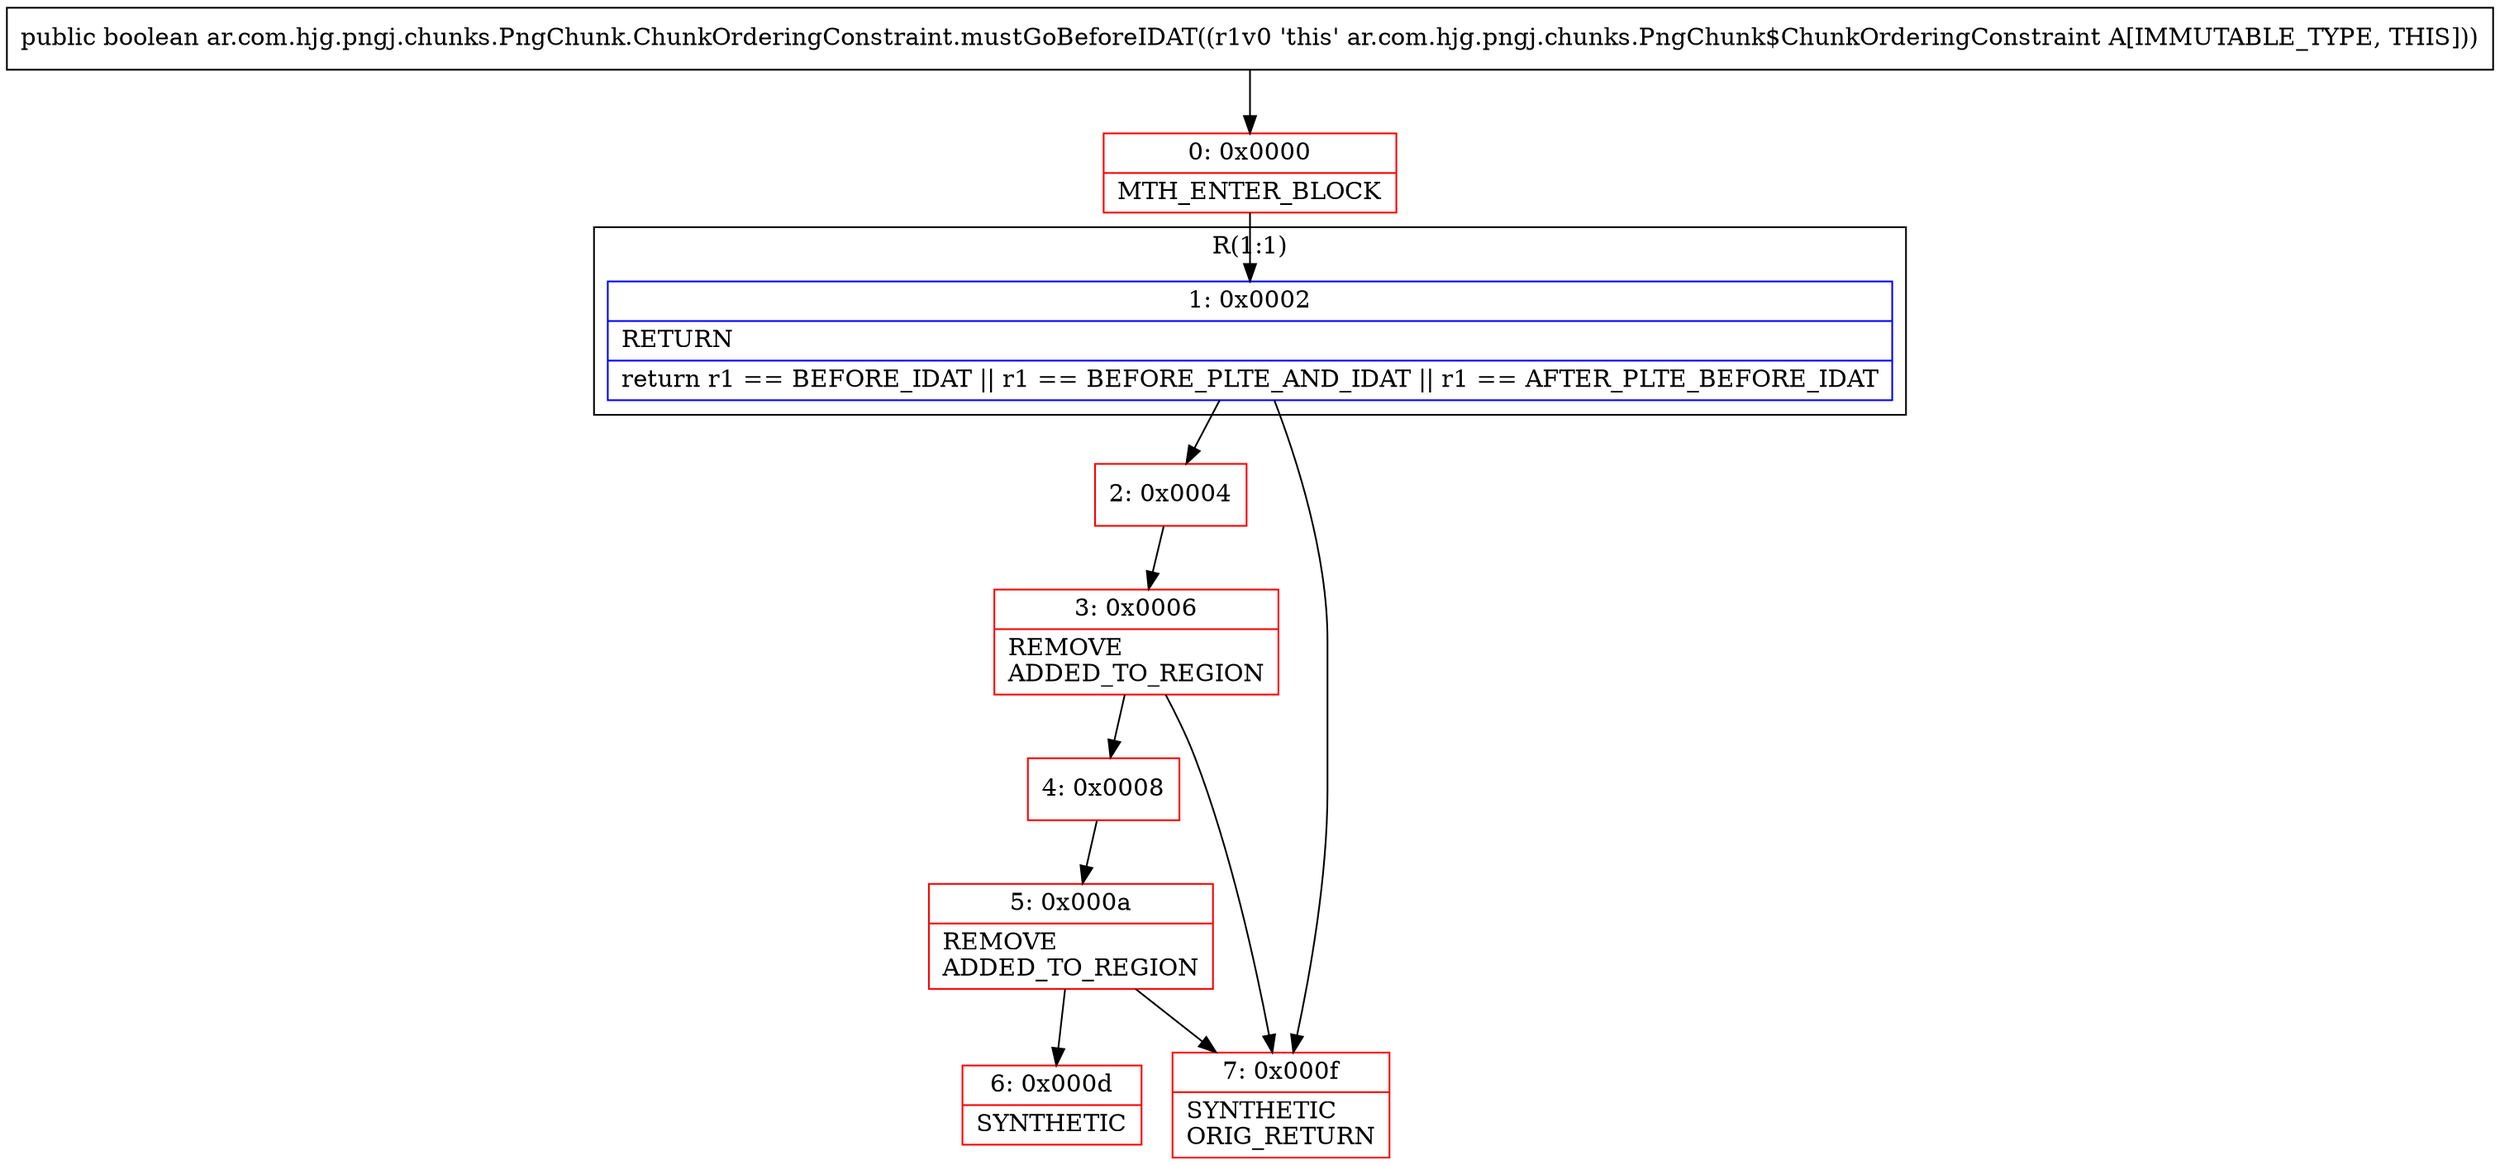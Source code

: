 digraph "CFG forar.com.hjg.pngj.chunks.PngChunk.ChunkOrderingConstraint.mustGoBeforeIDAT()Z" {
subgraph cluster_Region_709325838 {
label = "R(1:1)";
node [shape=record,color=blue];
Node_1 [shape=record,label="{1\:\ 0x0002|RETURN\l|return r1 == BEFORE_IDAT \|\| r1 == BEFORE_PLTE_AND_IDAT \|\| r1 == AFTER_PLTE_BEFORE_IDAT\l}"];
}
Node_0 [shape=record,color=red,label="{0\:\ 0x0000|MTH_ENTER_BLOCK\l}"];
Node_2 [shape=record,color=red,label="{2\:\ 0x0004}"];
Node_3 [shape=record,color=red,label="{3\:\ 0x0006|REMOVE\lADDED_TO_REGION\l}"];
Node_4 [shape=record,color=red,label="{4\:\ 0x0008}"];
Node_5 [shape=record,color=red,label="{5\:\ 0x000a|REMOVE\lADDED_TO_REGION\l}"];
Node_6 [shape=record,color=red,label="{6\:\ 0x000d|SYNTHETIC\l}"];
Node_7 [shape=record,color=red,label="{7\:\ 0x000f|SYNTHETIC\lORIG_RETURN\l}"];
MethodNode[shape=record,label="{public boolean ar.com.hjg.pngj.chunks.PngChunk.ChunkOrderingConstraint.mustGoBeforeIDAT((r1v0 'this' ar.com.hjg.pngj.chunks.PngChunk$ChunkOrderingConstraint A[IMMUTABLE_TYPE, THIS])) }"];
MethodNode -> Node_0;
Node_1 -> Node_2;
Node_1 -> Node_7;
Node_0 -> Node_1;
Node_2 -> Node_3;
Node_3 -> Node_4;
Node_3 -> Node_7;
Node_4 -> Node_5;
Node_5 -> Node_6;
Node_5 -> Node_7;
}

